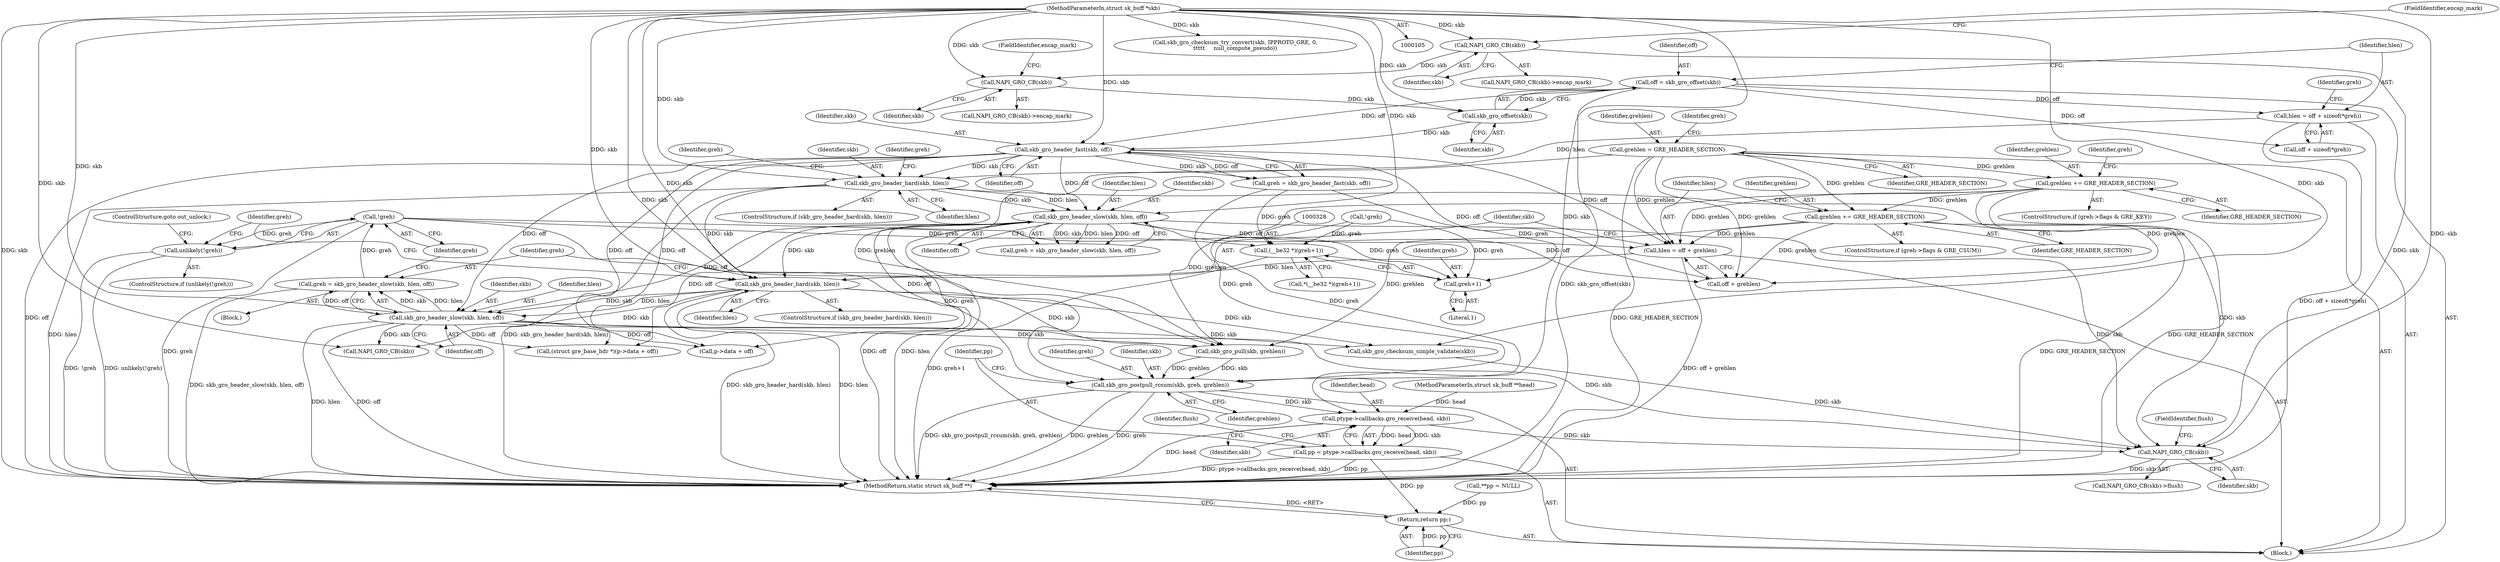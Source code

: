 digraph "0_linux_fac8e0f579695a3ecbc4d3cac369139d7f819971_0@pointer" {
"1000233" [label="(Call,!greh)"];
"1000225" [label="(Call,greh = skb_gro_header_slow(skb, hlen, off))"];
"1000227" [label="(Call,skb_gro_header_slow(skb, hlen, off))"];
"1000221" [label="(Call,skb_gro_header_hard(skb, hlen))"];
"1000159" [label="(Call,skb_gro_header_slow(skb, hlen, off))"];
"1000153" [label="(Call,skb_gro_header_hard(skb, hlen))"];
"1000149" [label="(Call,skb_gro_header_fast(skb, off))"];
"1000138" [label="(Call,skb_gro_offset(skb))"];
"1000132" [label="(Call,NAPI_GRO_CB(skb))"];
"1000126" [label="(Call,NAPI_GRO_CB(skb))"];
"1000107" [label="(MethodParameterIn,struct sk_buff *skb)"];
"1000136" [label="(Call,off = skb_gro_offset(skb))"];
"1000140" [label="(Call,hlen = off + sizeof(*greh))"];
"1000215" [label="(Call,hlen = off + grehlen)"];
"1000194" [label="(Call,grehlen = GRE_HEADER_SECTION)"];
"1000212" [label="(Call,grehlen += GRE_HEADER_SECTION)"];
"1000203" [label="(Call,grehlen += GRE_HEADER_SECTION)"];
"1000232" [label="(Call,unlikely(!greh))"];
"1000327" [label="(Call,(__be32 *)(greh+1))"];
"1000329" [label="(Call,greh+1)"];
"1000343" [label="(Call,skb_gro_postpull_rcsum(skb, greh, grehlen))"];
"1000349" [label="(Call,ptype->callbacks.gro_receive(head, skb))"];
"1000347" [label="(Call,pp = ptype->callbacks.gro_receive(head, skb))"];
"1000364" [label="(Return,return pp;)"];
"1000360" [label="(Call,NAPI_GRO_CB(skb))"];
"1000204" [label="(Identifier,grehlen)"];
"1000161" [label="(Identifier,hlen)"];
"1000149" [label="(Call,skb_gro_header_fast(skb, off))"];
"1000217" [label="(Call,off + grehlen)"];
"1000343" [label="(Call,skb_gro_postpull_rcsum(skb, greh, grehlen))"];
"1000153" [label="(Call,skb_gro_header_hard(skb, hlen))"];
"1000194" [label="(Call,grehlen = GRE_HEADER_SECTION)"];
"1000150" [label="(Identifier,skb)"];
"1000228" [label="(Identifier,skb)"];
"1000362" [label="(FieldIdentifier,flush)"];
"1000347" [label="(Call,pp = ptype->callbacks.gro_receive(head, skb))"];
"1000154" [label="(Identifier,skb)"];
"1000350" [label="(Identifier,head)"];
"1000151" [label="(Identifier,off)"];
"1000126" [label="(Call,NAPI_GRO_CB(skb))"];
"1000340" [label="(Call,skb_gro_pull(skb, grehlen))"];
"1000147" [label="(Call,greh = skb_gro_header_fast(skb, off))"];
"1000206" [label="(ControlStructure,if (greh->flags & GRE_CSUM))"];
"1000132" [label="(Call,NAPI_GRO_CB(skb))"];
"1000139" [label="(Identifier,skb)"];
"1000133" [label="(Identifier,skb)"];
"1000213" [label="(Identifier,grehlen)"];
"1000137" [label="(Identifier,off)"];
"1000227" [label="(Call,skb_gro_header_slow(skb, hlen, off))"];
"1000165" [label="(Call,!greh)"];
"1000159" [label="(Call,skb_gro_header_slow(skb, hlen, off))"];
"1000141" [label="(Identifier,hlen)"];
"1000216" [label="(Identifier,hlen)"];
"1000365" [label="(Identifier,pp)"];
"1000127" [label="(Identifier,skb)"];
"1000224" [label="(Block,)"];
"1000346" [label="(Identifier,grehlen)"];
"1000345" [label="(Identifier,greh)"];
"1000226" [label="(Identifier,greh)"];
"1000329" [label="(Call,greh+1)"];
"1000331" [label="(Literal,1)"];
"1000230" [label="(Identifier,off)"];
"1000215" [label="(Call,hlen = off + grehlen)"];
"1000327" [label="(Call,(__be32 *)(greh+1))"];
"1000364" [label="(Return,return pp;)"];
"1000212" [label="(Call,grehlen += GRE_HEADER_SECTION)"];
"1000196" [label="(Identifier,GRE_HEADER_SECTION)"];
"1000225" [label="(Call,greh = skb_gro_header_slow(skb, hlen, off))"];
"1000125" [label="(Call,NAPI_GRO_CB(skb)->encap_mark)"];
"1000160" [label="(Identifier,skb)"];
"1000253" [label="(Call,skb_gro_checksum_try_convert(skb, IPPROTO_GRE, 0,\n\t\t\t\t\t     null_compute_pseudo))"];
"1000195" [label="(Identifier,grehlen)"];
"1000234" [label="(Identifier,greh)"];
"1000223" [label="(Identifier,hlen)"];
"1000361" [label="(Identifier,skb)"];
"1000351" [label="(Identifier,skb)"];
"1000250" [label="(Call,skb_gro_checksum_simple_validate(skb))"];
"1000214" [label="(Identifier,GRE_HEADER_SECTION)"];
"1000280" [label="(Call,(struct gre_base_hdr *)(p->data + off))"];
"1000205" [label="(Identifier,GRE_HEADER_SECTION)"];
"1000221" [label="(Call,skb_gro_header_hard(skb, hlen))"];
"1000240" [label="(Identifier,greh)"];
"1000330" [label="(Identifier,greh)"];
"1000110" [label="(Call,**pp = NULL)"];
"1000162" [label="(Identifier,off)"];
"1000148" [label="(Identifier,greh)"];
"1000231" [label="(ControlStructure,if (unlikely(!greh)))"];
"1000142" [label="(Call,off + sizeof(*greh))"];
"1000233" [label="(Call,!greh)"];
"1000360" [label="(Call,NAPI_GRO_CB(skb))"];
"1000282" [label="(Call,p->data + off)"];
"1000349" [label="(Call,ptype->callbacks.gro_receive(head, skb))"];
"1000128" [label="(FieldIdentifier,encap_mark)"];
"1000235" [label="(ControlStructure,goto out_unlock;)"];
"1000107" [label="(MethodParameterIn,struct sk_buff *skb)"];
"1000232" [label="(Call,unlikely(!greh))"];
"1000197" [label="(ControlStructure,if (greh->flags & GRE_KEY))"];
"1000359" [label="(Call,NAPI_GRO_CB(skb)->flush)"];
"1000138" [label="(Call,skb_gro_offset(skb))"];
"1000348" [label="(Identifier,pp)"];
"1000229" [label="(Identifier,hlen)"];
"1000155" [label="(Identifier,hlen)"];
"1000203" [label="(Call,grehlen += GRE_HEADER_SECTION)"];
"1000366" [label="(MethodReturn,static struct sk_buff **)"];
"1000245" [label="(Call,NAPI_GRO_CB(skb))"];
"1000157" [label="(Call,greh = skb_gro_header_slow(skb, hlen, off))"];
"1000353" [label="(Identifier,flush)"];
"1000136" [label="(Call,off = skb_gro_offset(skb))"];
"1000220" [label="(ControlStructure,if (skb_gro_header_hard(skb, hlen)))"];
"1000158" [label="(Identifier,greh)"];
"1000200" [label="(Identifier,greh)"];
"1000152" [label="(ControlStructure,if (skb_gro_header_hard(skb, hlen)))"];
"1000209" [label="(Identifier,greh)"];
"1000106" [label="(MethodParameterIn,struct sk_buff **head)"];
"1000344" [label="(Identifier,skb)"];
"1000108" [label="(Block,)"];
"1000140" [label="(Call,hlen = off + sizeof(*greh))"];
"1000134" [label="(FieldIdentifier,encap_mark)"];
"1000172" [label="(Identifier,greh)"];
"1000222" [label="(Identifier,skb)"];
"1000131" [label="(Call,NAPI_GRO_CB(skb)->encap_mark)"];
"1000326" [label="(Call,*(__be32 *)(greh+1))"];
"1000233" -> "1000232"  [label="AST: "];
"1000233" -> "1000234"  [label="CFG: "];
"1000234" -> "1000233"  [label="AST: "];
"1000232" -> "1000233"  [label="CFG: "];
"1000233" -> "1000366"  [label="DDG: greh"];
"1000233" -> "1000232"  [label="DDG: greh"];
"1000225" -> "1000233"  [label="DDG: greh"];
"1000233" -> "1000327"  [label="DDG: greh"];
"1000233" -> "1000329"  [label="DDG: greh"];
"1000233" -> "1000343"  [label="DDG: greh"];
"1000225" -> "1000224"  [label="AST: "];
"1000225" -> "1000227"  [label="CFG: "];
"1000226" -> "1000225"  [label="AST: "];
"1000227" -> "1000225"  [label="AST: "];
"1000234" -> "1000225"  [label="CFG: "];
"1000225" -> "1000366"  [label="DDG: skb_gro_header_slow(skb, hlen, off)"];
"1000227" -> "1000225"  [label="DDG: skb"];
"1000227" -> "1000225"  [label="DDG: hlen"];
"1000227" -> "1000225"  [label="DDG: off"];
"1000227" -> "1000230"  [label="CFG: "];
"1000228" -> "1000227"  [label="AST: "];
"1000229" -> "1000227"  [label="AST: "];
"1000230" -> "1000227"  [label="AST: "];
"1000227" -> "1000366"  [label="DDG: hlen"];
"1000227" -> "1000366"  [label="DDG: off"];
"1000221" -> "1000227"  [label="DDG: skb"];
"1000221" -> "1000227"  [label="DDG: hlen"];
"1000107" -> "1000227"  [label="DDG: skb"];
"1000149" -> "1000227"  [label="DDG: off"];
"1000159" -> "1000227"  [label="DDG: off"];
"1000227" -> "1000245"  [label="DDG: skb"];
"1000227" -> "1000250"  [label="DDG: skb"];
"1000227" -> "1000280"  [label="DDG: off"];
"1000227" -> "1000282"  [label="DDG: off"];
"1000227" -> "1000340"  [label="DDG: skb"];
"1000227" -> "1000360"  [label="DDG: skb"];
"1000221" -> "1000220"  [label="AST: "];
"1000221" -> "1000223"  [label="CFG: "];
"1000222" -> "1000221"  [label="AST: "];
"1000223" -> "1000221"  [label="AST: "];
"1000226" -> "1000221"  [label="CFG: "];
"1000240" -> "1000221"  [label="CFG: "];
"1000221" -> "1000366"  [label="DDG: skb_gro_header_hard(skb, hlen)"];
"1000221" -> "1000366"  [label="DDG: hlen"];
"1000159" -> "1000221"  [label="DDG: skb"];
"1000153" -> "1000221"  [label="DDG: skb"];
"1000107" -> "1000221"  [label="DDG: skb"];
"1000215" -> "1000221"  [label="DDG: hlen"];
"1000221" -> "1000245"  [label="DDG: skb"];
"1000221" -> "1000250"  [label="DDG: skb"];
"1000221" -> "1000340"  [label="DDG: skb"];
"1000159" -> "1000157"  [label="AST: "];
"1000159" -> "1000162"  [label="CFG: "];
"1000160" -> "1000159"  [label="AST: "];
"1000161" -> "1000159"  [label="AST: "];
"1000162" -> "1000159"  [label="AST: "];
"1000157" -> "1000159"  [label="CFG: "];
"1000159" -> "1000366"  [label="DDG: off"];
"1000159" -> "1000366"  [label="DDG: hlen"];
"1000159" -> "1000157"  [label="DDG: skb"];
"1000159" -> "1000157"  [label="DDG: hlen"];
"1000159" -> "1000157"  [label="DDG: off"];
"1000153" -> "1000159"  [label="DDG: skb"];
"1000153" -> "1000159"  [label="DDG: hlen"];
"1000107" -> "1000159"  [label="DDG: skb"];
"1000149" -> "1000159"  [label="DDG: off"];
"1000159" -> "1000215"  [label="DDG: off"];
"1000159" -> "1000217"  [label="DDG: off"];
"1000159" -> "1000280"  [label="DDG: off"];
"1000159" -> "1000282"  [label="DDG: off"];
"1000159" -> "1000360"  [label="DDG: skb"];
"1000153" -> "1000152"  [label="AST: "];
"1000153" -> "1000155"  [label="CFG: "];
"1000154" -> "1000153"  [label="AST: "];
"1000155" -> "1000153"  [label="AST: "];
"1000158" -> "1000153"  [label="CFG: "];
"1000172" -> "1000153"  [label="CFG: "];
"1000153" -> "1000366"  [label="DDG: hlen"];
"1000153" -> "1000366"  [label="DDG: skb_gro_header_hard(skb, hlen)"];
"1000149" -> "1000153"  [label="DDG: skb"];
"1000107" -> "1000153"  [label="DDG: skb"];
"1000140" -> "1000153"  [label="DDG: hlen"];
"1000153" -> "1000360"  [label="DDG: skb"];
"1000149" -> "1000147"  [label="AST: "];
"1000149" -> "1000151"  [label="CFG: "];
"1000150" -> "1000149"  [label="AST: "];
"1000151" -> "1000149"  [label="AST: "];
"1000147" -> "1000149"  [label="CFG: "];
"1000149" -> "1000366"  [label="DDG: off"];
"1000149" -> "1000147"  [label="DDG: skb"];
"1000149" -> "1000147"  [label="DDG: off"];
"1000138" -> "1000149"  [label="DDG: skb"];
"1000107" -> "1000149"  [label="DDG: skb"];
"1000136" -> "1000149"  [label="DDG: off"];
"1000149" -> "1000215"  [label="DDG: off"];
"1000149" -> "1000217"  [label="DDG: off"];
"1000149" -> "1000280"  [label="DDG: off"];
"1000149" -> "1000282"  [label="DDG: off"];
"1000138" -> "1000136"  [label="AST: "];
"1000138" -> "1000139"  [label="CFG: "];
"1000139" -> "1000138"  [label="AST: "];
"1000136" -> "1000138"  [label="CFG: "];
"1000138" -> "1000136"  [label="DDG: skb"];
"1000132" -> "1000138"  [label="DDG: skb"];
"1000107" -> "1000138"  [label="DDG: skb"];
"1000132" -> "1000131"  [label="AST: "];
"1000132" -> "1000133"  [label="CFG: "];
"1000133" -> "1000132"  [label="AST: "];
"1000134" -> "1000132"  [label="CFG: "];
"1000126" -> "1000132"  [label="DDG: skb"];
"1000107" -> "1000132"  [label="DDG: skb"];
"1000126" -> "1000125"  [label="AST: "];
"1000126" -> "1000127"  [label="CFG: "];
"1000127" -> "1000126"  [label="AST: "];
"1000128" -> "1000126"  [label="CFG: "];
"1000107" -> "1000126"  [label="DDG: skb"];
"1000126" -> "1000360"  [label="DDG: skb"];
"1000107" -> "1000105"  [label="AST: "];
"1000107" -> "1000366"  [label="DDG: skb"];
"1000107" -> "1000245"  [label="DDG: skb"];
"1000107" -> "1000250"  [label="DDG: skb"];
"1000107" -> "1000253"  [label="DDG: skb"];
"1000107" -> "1000340"  [label="DDG: skb"];
"1000107" -> "1000343"  [label="DDG: skb"];
"1000107" -> "1000349"  [label="DDG: skb"];
"1000107" -> "1000360"  [label="DDG: skb"];
"1000136" -> "1000108"  [label="AST: "];
"1000137" -> "1000136"  [label="AST: "];
"1000141" -> "1000136"  [label="CFG: "];
"1000136" -> "1000366"  [label="DDG: skb_gro_offset(skb)"];
"1000136" -> "1000140"  [label="DDG: off"];
"1000136" -> "1000142"  [label="DDG: off"];
"1000140" -> "1000108"  [label="AST: "];
"1000140" -> "1000142"  [label="CFG: "];
"1000141" -> "1000140"  [label="AST: "];
"1000142" -> "1000140"  [label="AST: "];
"1000148" -> "1000140"  [label="CFG: "];
"1000140" -> "1000366"  [label="DDG: off + sizeof(*greh)"];
"1000215" -> "1000108"  [label="AST: "];
"1000215" -> "1000217"  [label="CFG: "];
"1000216" -> "1000215"  [label="AST: "];
"1000217" -> "1000215"  [label="AST: "];
"1000222" -> "1000215"  [label="CFG: "];
"1000215" -> "1000366"  [label="DDG: off + grehlen"];
"1000194" -> "1000215"  [label="DDG: grehlen"];
"1000212" -> "1000215"  [label="DDG: grehlen"];
"1000203" -> "1000215"  [label="DDG: grehlen"];
"1000194" -> "1000108"  [label="AST: "];
"1000194" -> "1000196"  [label="CFG: "];
"1000195" -> "1000194"  [label="AST: "];
"1000196" -> "1000194"  [label="AST: "];
"1000200" -> "1000194"  [label="CFG: "];
"1000194" -> "1000366"  [label="DDG: GRE_HEADER_SECTION"];
"1000194" -> "1000203"  [label="DDG: grehlen"];
"1000194" -> "1000212"  [label="DDG: grehlen"];
"1000194" -> "1000217"  [label="DDG: grehlen"];
"1000194" -> "1000340"  [label="DDG: grehlen"];
"1000212" -> "1000206"  [label="AST: "];
"1000212" -> "1000214"  [label="CFG: "];
"1000213" -> "1000212"  [label="AST: "];
"1000214" -> "1000212"  [label="AST: "];
"1000216" -> "1000212"  [label="CFG: "];
"1000212" -> "1000366"  [label="DDG: GRE_HEADER_SECTION"];
"1000203" -> "1000212"  [label="DDG: grehlen"];
"1000212" -> "1000217"  [label="DDG: grehlen"];
"1000212" -> "1000340"  [label="DDG: grehlen"];
"1000203" -> "1000197"  [label="AST: "];
"1000203" -> "1000205"  [label="CFG: "];
"1000204" -> "1000203"  [label="AST: "];
"1000205" -> "1000203"  [label="AST: "];
"1000209" -> "1000203"  [label="CFG: "];
"1000203" -> "1000366"  [label="DDG: GRE_HEADER_SECTION"];
"1000203" -> "1000217"  [label="DDG: grehlen"];
"1000203" -> "1000340"  [label="DDG: grehlen"];
"1000232" -> "1000231"  [label="AST: "];
"1000235" -> "1000232"  [label="CFG: "];
"1000240" -> "1000232"  [label="CFG: "];
"1000232" -> "1000366"  [label="DDG: !greh"];
"1000232" -> "1000366"  [label="DDG: unlikely(!greh)"];
"1000327" -> "1000326"  [label="AST: "];
"1000327" -> "1000329"  [label="CFG: "];
"1000328" -> "1000327"  [label="AST: "];
"1000329" -> "1000327"  [label="AST: "];
"1000326" -> "1000327"  [label="CFG: "];
"1000327" -> "1000366"  [label="DDG: greh+1"];
"1000165" -> "1000327"  [label="DDG: greh"];
"1000147" -> "1000327"  [label="DDG: greh"];
"1000329" -> "1000331"  [label="CFG: "];
"1000330" -> "1000329"  [label="AST: "];
"1000331" -> "1000329"  [label="AST: "];
"1000165" -> "1000329"  [label="DDG: greh"];
"1000147" -> "1000329"  [label="DDG: greh"];
"1000343" -> "1000108"  [label="AST: "];
"1000343" -> "1000346"  [label="CFG: "];
"1000344" -> "1000343"  [label="AST: "];
"1000345" -> "1000343"  [label="AST: "];
"1000346" -> "1000343"  [label="AST: "];
"1000348" -> "1000343"  [label="CFG: "];
"1000343" -> "1000366"  [label="DDG: skb_gro_postpull_rcsum(skb, greh, grehlen)"];
"1000343" -> "1000366"  [label="DDG: grehlen"];
"1000343" -> "1000366"  [label="DDG: greh"];
"1000340" -> "1000343"  [label="DDG: skb"];
"1000340" -> "1000343"  [label="DDG: grehlen"];
"1000165" -> "1000343"  [label="DDG: greh"];
"1000147" -> "1000343"  [label="DDG: greh"];
"1000343" -> "1000349"  [label="DDG: skb"];
"1000349" -> "1000347"  [label="AST: "];
"1000349" -> "1000351"  [label="CFG: "];
"1000350" -> "1000349"  [label="AST: "];
"1000351" -> "1000349"  [label="AST: "];
"1000347" -> "1000349"  [label="CFG: "];
"1000349" -> "1000366"  [label="DDG: head"];
"1000349" -> "1000347"  [label="DDG: head"];
"1000349" -> "1000347"  [label="DDG: skb"];
"1000106" -> "1000349"  [label="DDG: head"];
"1000349" -> "1000360"  [label="DDG: skb"];
"1000347" -> "1000108"  [label="AST: "];
"1000348" -> "1000347"  [label="AST: "];
"1000353" -> "1000347"  [label="CFG: "];
"1000347" -> "1000366"  [label="DDG: ptype->callbacks.gro_receive(head, skb)"];
"1000347" -> "1000366"  [label="DDG: pp"];
"1000347" -> "1000364"  [label="DDG: pp"];
"1000364" -> "1000108"  [label="AST: "];
"1000364" -> "1000365"  [label="CFG: "];
"1000365" -> "1000364"  [label="AST: "];
"1000366" -> "1000364"  [label="CFG: "];
"1000364" -> "1000366"  [label="DDG: <RET>"];
"1000365" -> "1000364"  [label="DDG: pp"];
"1000110" -> "1000364"  [label="DDG: pp"];
"1000360" -> "1000359"  [label="AST: "];
"1000360" -> "1000361"  [label="CFG: "];
"1000361" -> "1000360"  [label="AST: "];
"1000362" -> "1000360"  [label="CFG: "];
"1000360" -> "1000366"  [label="DDG: skb"];
"1000250" -> "1000360"  [label="DDG: skb"];
}
